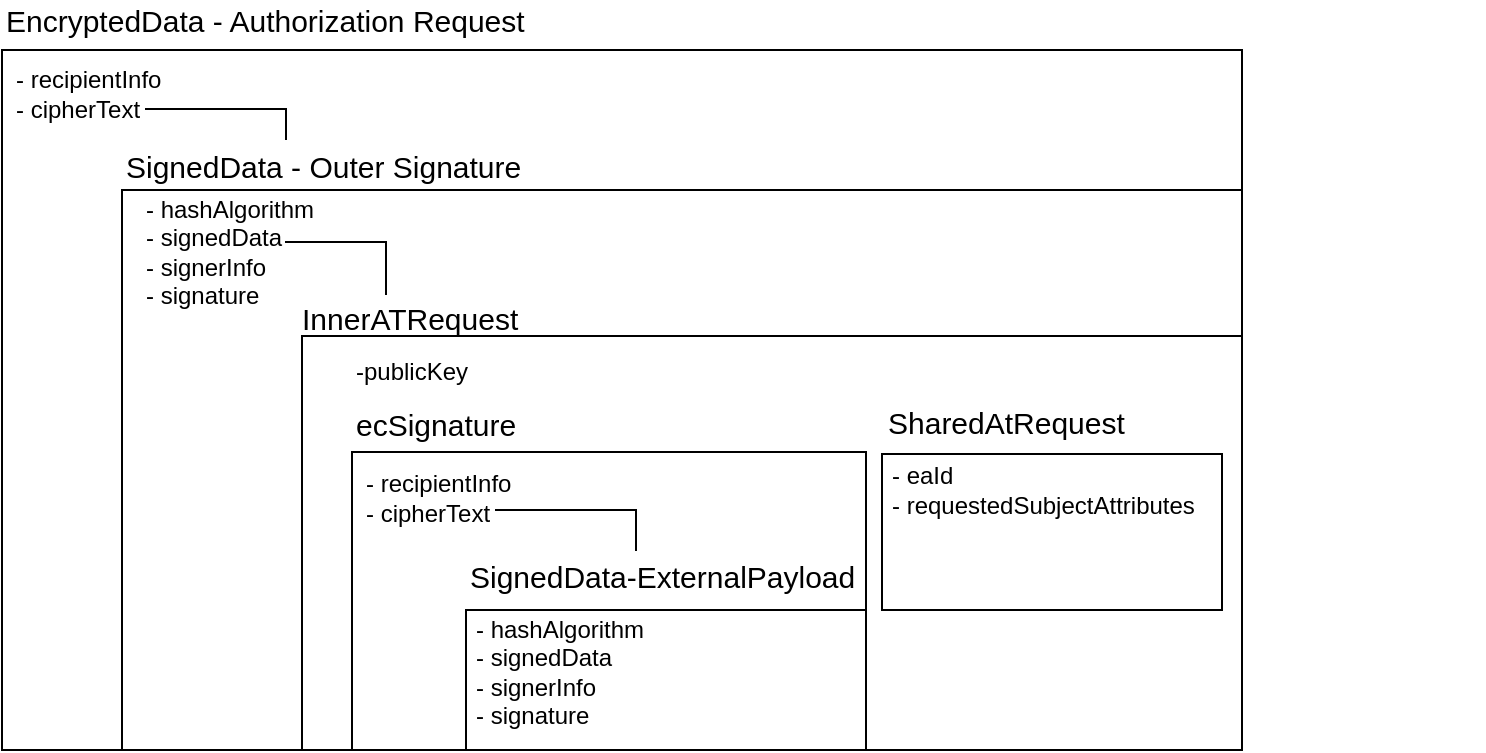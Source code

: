 <mxfile version="12.1.0" type="device" pages="1"><diagram id="tmoRqwXlG9qdIhXPIE8v" name="Page-1"><mxGraphModel dx="1010" dy="579" grid="1" gridSize="10" guides="1" tooltips="1" connect="1" arrows="1" fold="1" page="1" pageScale="1" pageWidth="827" pageHeight="1169" math="0" shadow="0"><root><mxCell id="0"/><mxCell id="1" parent="0"/><mxCell id="GQad9RQ_AQmTn2VOyVyR-22" value="" style="rounded=0;whiteSpace=wrap;html=1;fontSize=15;" parent="1" vertex="1"><mxGeometry x="310" y="90" width="620" height="350" as="geometry"/></mxCell><mxCell id="GQad9RQ_AQmTn2VOyVyR-23" value="" style="rounded=0;whiteSpace=wrap;html=1;fontSize=15;" parent="1" vertex="1"><mxGeometry x="370" y="160" width="560" height="280" as="geometry"/></mxCell><mxCell id="GQad9RQ_AQmTn2VOyVyR-24" value="" style="rounded=0;whiteSpace=wrap;html=1;fontSize=15;" parent="1" vertex="1"><mxGeometry x="460" y="233" width="470" height="207" as="geometry"/></mxCell><mxCell id="GQad9RQ_AQmTn2VOyVyR-27" value="EncryptedData - Authorization Request" style="text;html=1;strokeColor=none;fillColor=none;align=left;verticalAlign=middle;whiteSpace=wrap;rounded=0;fontSize=15;" parent="1" vertex="1"><mxGeometry x="310" y="65" width="300" height="20" as="geometry"/></mxCell><mxCell id="GQad9RQ_AQmTn2VOyVyR-28" value="InnerATRequest" style="text;html=1;strokeColor=none;fillColor=none;align=left;verticalAlign=middle;whiteSpace=wrap;rounded=0;fontSize=15;" parent="1" vertex="1"><mxGeometry x="458" y="209" width="300" height="30" as="geometry"/></mxCell><mxCell id="GQad9RQ_AQmTn2VOyVyR-29" value="SignedData - Outer Signature" style="text;html=1;strokeColor=none;fillColor=none;align=left;verticalAlign=middle;whiteSpace=wrap;rounded=0;fontSize=15;" parent="1" vertex="1"><mxGeometry x="370" y="138" width="300" height="20" as="geometry"/></mxCell><mxCell id="GQad9RQ_AQmTn2VOyVyR-32" value="&lt;div style=&quot;font-size: 14px&quot;&gt;&lt;font style=&quot;font-size: 12px&quot;&gt;- recipientInfo&lt;/font&gt;&lt;/div&gt;&lt;div style=&quot;font-size: 12px&quot;&gt;&lt;font style=&quot;font-size: 12px&quot;&gt;- cipherText&lt;br&gt;&lt;/font&gt;&lt;/div&gt;" style="text;html=1;strokeColor=none;fillColor=none;align=left;verticalAlign=middle;whiteSpace=wrap;rounded=0;fontSize=15;" parent="1" vertex="1"><mxGeometry x="315" y="81" width="110" height="60" as="geometry"/></mxCell><mxCell id="GQad9RQ_AQmTn2VOyVyR-39" value="" style="shape=partialRectangle;whiteSpace=wrap;html=1;bottom=0;right=0;fillColor=none;fontSize=15;align=left;direction=south;" parent="1" vertex="1"><mxGeometry x="382" y="119.5" width="70" height="15" as="geometry"/></mxCell><mxCell id="GQad9RQ_AQmTn2VOyVyR-40" value="&lt;div style=&quot;font-size: 14px&quot;&gt;&lt;font style=&quot;font-size: 12px&quot;&gt;- hashAlgorithm&lt;br&gt;&lt;/font&gt;&lt;/div&gt;&lt;div style=&quot;font-size: 12px&quot;&gt;&lt;font style=&quot;font-size: 12px&quot;&gt;- signedData&lt;/font&gt;&lt;/div&gt;&lt;div style=&quot;font-size: 12px&quot;&gt;&lt;font style=&quot;font-size: 12px&quot;&gt;- signerInfo&lt;/font&gt;&lt;/div&gt;&lt;div style=&quot;font-size: 12px&quot;&gt;&lt;font style=&quot;font-size: 12px&quot;&gt;- signature&lt;br&gt;&lt;/font&gt;&lt;/div&gt;" style="text;html=1;strokeColor=none;fillColor=none;align=left;verticalAlign=middle;whiteSpace=wrap;rounded=0;fontSize=15;" parent="1" vertex="1"><mxGeometry x="380" y="160" width="110" height="60" as="geometry"/></mxCell><mxCell id="GQad9RQ_AQmTn2VOyVyR-41" value="" style="shape=partialRectangle;whiteSpace=wrap;html=1;bottom=0;right=0;fillColor=none;fontSize=15;align=left;direction=south;" parent="1" vertex="1"><mxGeometry x="452" y="186" width="50" height="26" as="geometry"/></mxCell><mxCell id="FjPjMlLH13o_uRYDtzxy-1" value="&lt;div&gt;&lt;span style=&quot;font-size: 12px&quot;&gt;-publicKey&lt;/span&gt;&lt;/div&gt;" style="text;html=1;strokeColor=none;fillColor=none;align=left;verticalAlign=middle;whiteSpace=wrap;rounded=0;fontSize=15;" parent="1" vertex="1"><mxGeometry x="485" y="233" width="110" height="31" as="geometry"/></mxCell><mxCell id="FjPjMlLH13o_uRYDtzxy-2" value="" style="rounded=0;whiteSpace=wrap;html=1;fontSize=15;" parent="1" vertex="1"><mxGeometry x="485" y="291" width="257" height="149" as="geometry"/></mxCell><mxCell id="FjPjMlLH13o_uRYDtzxy-3" value="" style="rounded=0;whiteSpace=wrap;html=1;fontSize=15;" parent="1" vertex="1"><mxGeometry x="542" y="370" width="200" height="70" as="geometry"/></mxCell><mxCell id="FjPjMlLH13o_uRYDtzxy-4" value="" style="rounded=0;whiteSpace=wrap;html=1;fontSize=15;" parent="1" vertex="1"><mxGeometry x="750" y="292" width="170" height="78" as="geometry"/></mxCell><mxCell id="FjPjMlLH13o_uRYDtzxy-5" value="&lt;div style=&quot;font-size: 14px&quot;&gt;&lt;font style=&quot;font-size: 12px&quot;&gt;- recipientInfo&lt;/font&gt;&lt;/div&gt;&lt;div style=&quot;font-size: 12px&quot;&gt;&lt;font style=&quot;font-size: 12px&quot;&gt;- cipherText&lt;br&gt;&lt;/font&gt;&lt;/div&gt;" style="text;html=1;strokeColor=none;fillColor=none;align=left;verticalAlign=middle;whiteSpace=wrap;rounded=0;fontSize=15;" parent="1" vertex="1"><mxGeometry x="490" y="282.5" width="110" height="60" as="geometry"/></mxCell><mxCell id="FjPjMlLH13o_uRYDtzxy-6" value="" style="shape=partialRectangle;whiteSpace=wrap;html=1;bottom=0;right=0;fillColor=none;fontSize=15;align=left;direction=south;" parent="1" vertex="1"><mxGeometry x="557" y="320" width="70" height="20" as="geometry"/></mxCell><mxCell id="FjPjMlLH13o_uRYDtzxy-7" value="&lt;div style=&quot;font-size: 14px&quot;&gt;&lt;font style=&quot;font-size: 12px&quot;&gt;- hashAlgorithm&lt;br&gt;&lt;/font&gt;&lt;/div&gt;&lt;div style=&quot;font-size: 12px&quot;&gt;&lt;font style=&quot;font-size: 12px&quot;&gt;- signedData&lt;/font&gt;&lt;/div&gt;&lt;div style=&quot;font-size: 12px&quot;&gt;&lt;font style=&quot;font-size: 12px&quot;&gt;- signerInfo&lt;/font&gt;&lt;/div&gt;&lt;div style=&quot;font-size: 12px&quot;&gt;&lt;font style=&quot;font-size: 12px&quot;&gt;- signature&lt;br&gt;&lt;/font&gt;&lt;/div&gt;" style="text;html=1;strokeColor=none;fillColor=none;align=left;verticalAlign=middle;whiteSpace=wrap;rounded=0;fontSize=15;" parent="1" vertex="1"><mxGeometry x="545" y="370" width="115" height="60" as="geometry"/></mxCell><mxCell id="FjPjMlLH13o_uRYDtzxy-8" value="SignedData-ExternalPayload" style="text;html=1;strokeColor=none;fillColor=none;align=left;verticalAlign=middle;whiteSpace=wrap;rounded=0;fontSize=15;" parent="1" vertex="1"><mxGeometry x="542" y="337.5" width="300" height="30" as="geometry"/></mxCell><mxCell id="FjPjMlLH13o_uRYDtzxy-9" value="ecSignature" style="text;html=1;strokeColor=none;fillColor=none;align=left;verticalAlign=middle;whiteSpace=wrap;rounded=0;fontSize=15;" parent="1" vertex="1"><mxGeometry x="485" y="262" width="300" height="30" as="geometry"/></mxCell><mxCell id="FjPjMlLH13o_uRYDtzxy-10" value="SharedAtRequest" style="text;html=1;strokeColor=none;fillColor=none;align=left;verticalAlign=middle;whiteSpace=wrap;rounded=0;fontSize=15;" parent="1" vertex="1"><mxGeometry x="751" y="261" width="300" height="30" as="geometry"/></mxCell><mxCell id="FjPjMlLH13o_uRYDtzxy-12" value="&lt;div style=&quot;font-size: 14px&quot;&gt;&lt;font style=&quot;font-size: 12px&quot;&gt;- eaId&lt;/font&gt;&lt;/div&gt;&lt;div style=&quot;font-size: 12px&quot;&gt;&lt;font style=&quot;font-size: 12px&quot;&gt;- requestedSubjectAttributes&lt;br&gt;&lt;/font&gt;&lt;/div&gt;" style="text;html=1;strokeColor=none;fillColor=none;align=left;verticalAlign=middle;whiteSpace=wrap;rounded=0;fontSize=15;" parent="1" vertex="1"><mxGeometry x="753" y="279" width="170" height="60" as="geometry"/></mxCell></root></mxGraphModel></diagram></mxfile>
